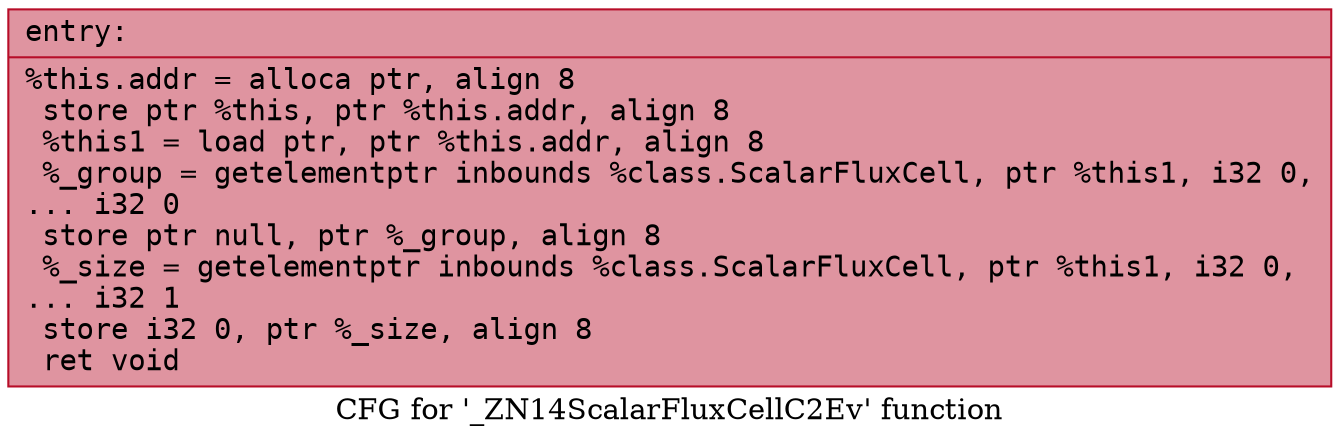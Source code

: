 digraph "CFG for '_ZN14ScalarFluxCellC2Ev' function" {
	label="CFG for '_ZN14ScalarFluxCellC2Ev' function";

	Node0x556c3c820060 [shape=record,color="#b70d28ff", style=filled, fillcolor="#b70d2870" fontname="Courier",label="{entry:\l|  %this.addr = alloca ptr, align 8\l  store ptr %this, ptr %this.addr, align 8\l  %this1 = load ptr, ptr %this.addr, align 8\l  %_group = getelementptr inbounds %class.ScalarFluxCell, ptr %this1, i32 0,\l... i32 0\l  store ptr null, ptr %_group, align 8\l  %_size = getelementptr inbounds %class.ScalarFluxCell, ptr %this1, i32 0,\l... i32 1\l  store i32 0, ptr %_size, align 8\l  ret void\l}"];
}
